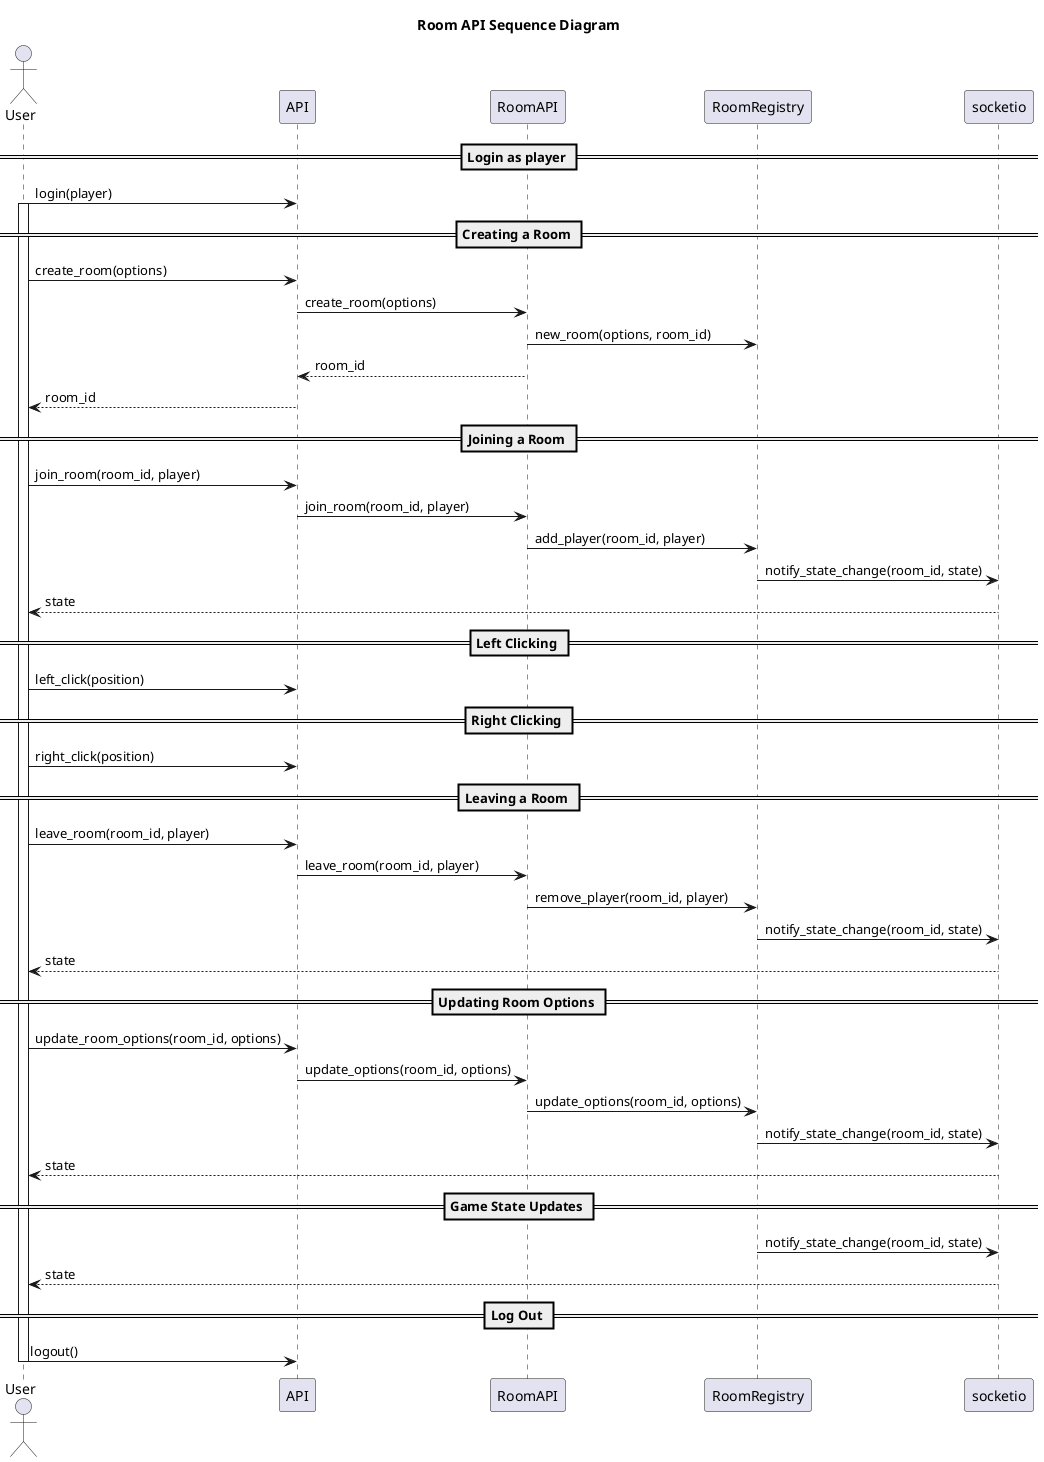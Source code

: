 @startuml api-sequence

title Room API Sequence Diagram

actor User
participant "API" as API
participant "RoomAPI" as RoomAPI
participant "RoomRegistry" as Room
participant "socketio" as Update

== Login as player ==

User -> API: login(player)
activate User

== Creating a Room ==
User -> API: create_room(options)
API -> RoomAPI: create_room(options)
RoomAPI -> Room: new_room(options, room_id)
RoomAPI --> API: room_id
API --> User: room_id

== Joining a Room ==
User -> API: join_room(room_id, player)
API -> RoomAPI: join_room(room_id, player)
RoomAPI -> Room: add_player(room_id, player)
Room -> Update: notify_state_change(room_id, state)
Update --> User: state

== Left Clicking ==
User -> API: left_click(position)

== Right Clicking ==
User -> API: right_click(position)

== Leaving a Room ==
User -> API: leave_room(room_id, player)
API -> RoomAPI: leave_room(room_id, player)
RoomAPI -> Room: remove_player(room_id, player)
Room -> Update: notify_state_change(room_id, state)
Update --> User: state

== Updating Room Options ==
User -> API: update_room_options(room_id, options)
API -> RoomAPI: update_options(room_id, options)
RoomAPI -> Room: update_options(room_id, options)
Room -> Update: notify_state_change(room_id, state)
Update --> User: state

== Game State Updates ==
Room -> Update: notify_state_change(room_id, state)
Update --> User: state

== Log Out ==
User -> API: logout()
deactivate User

@enduml
